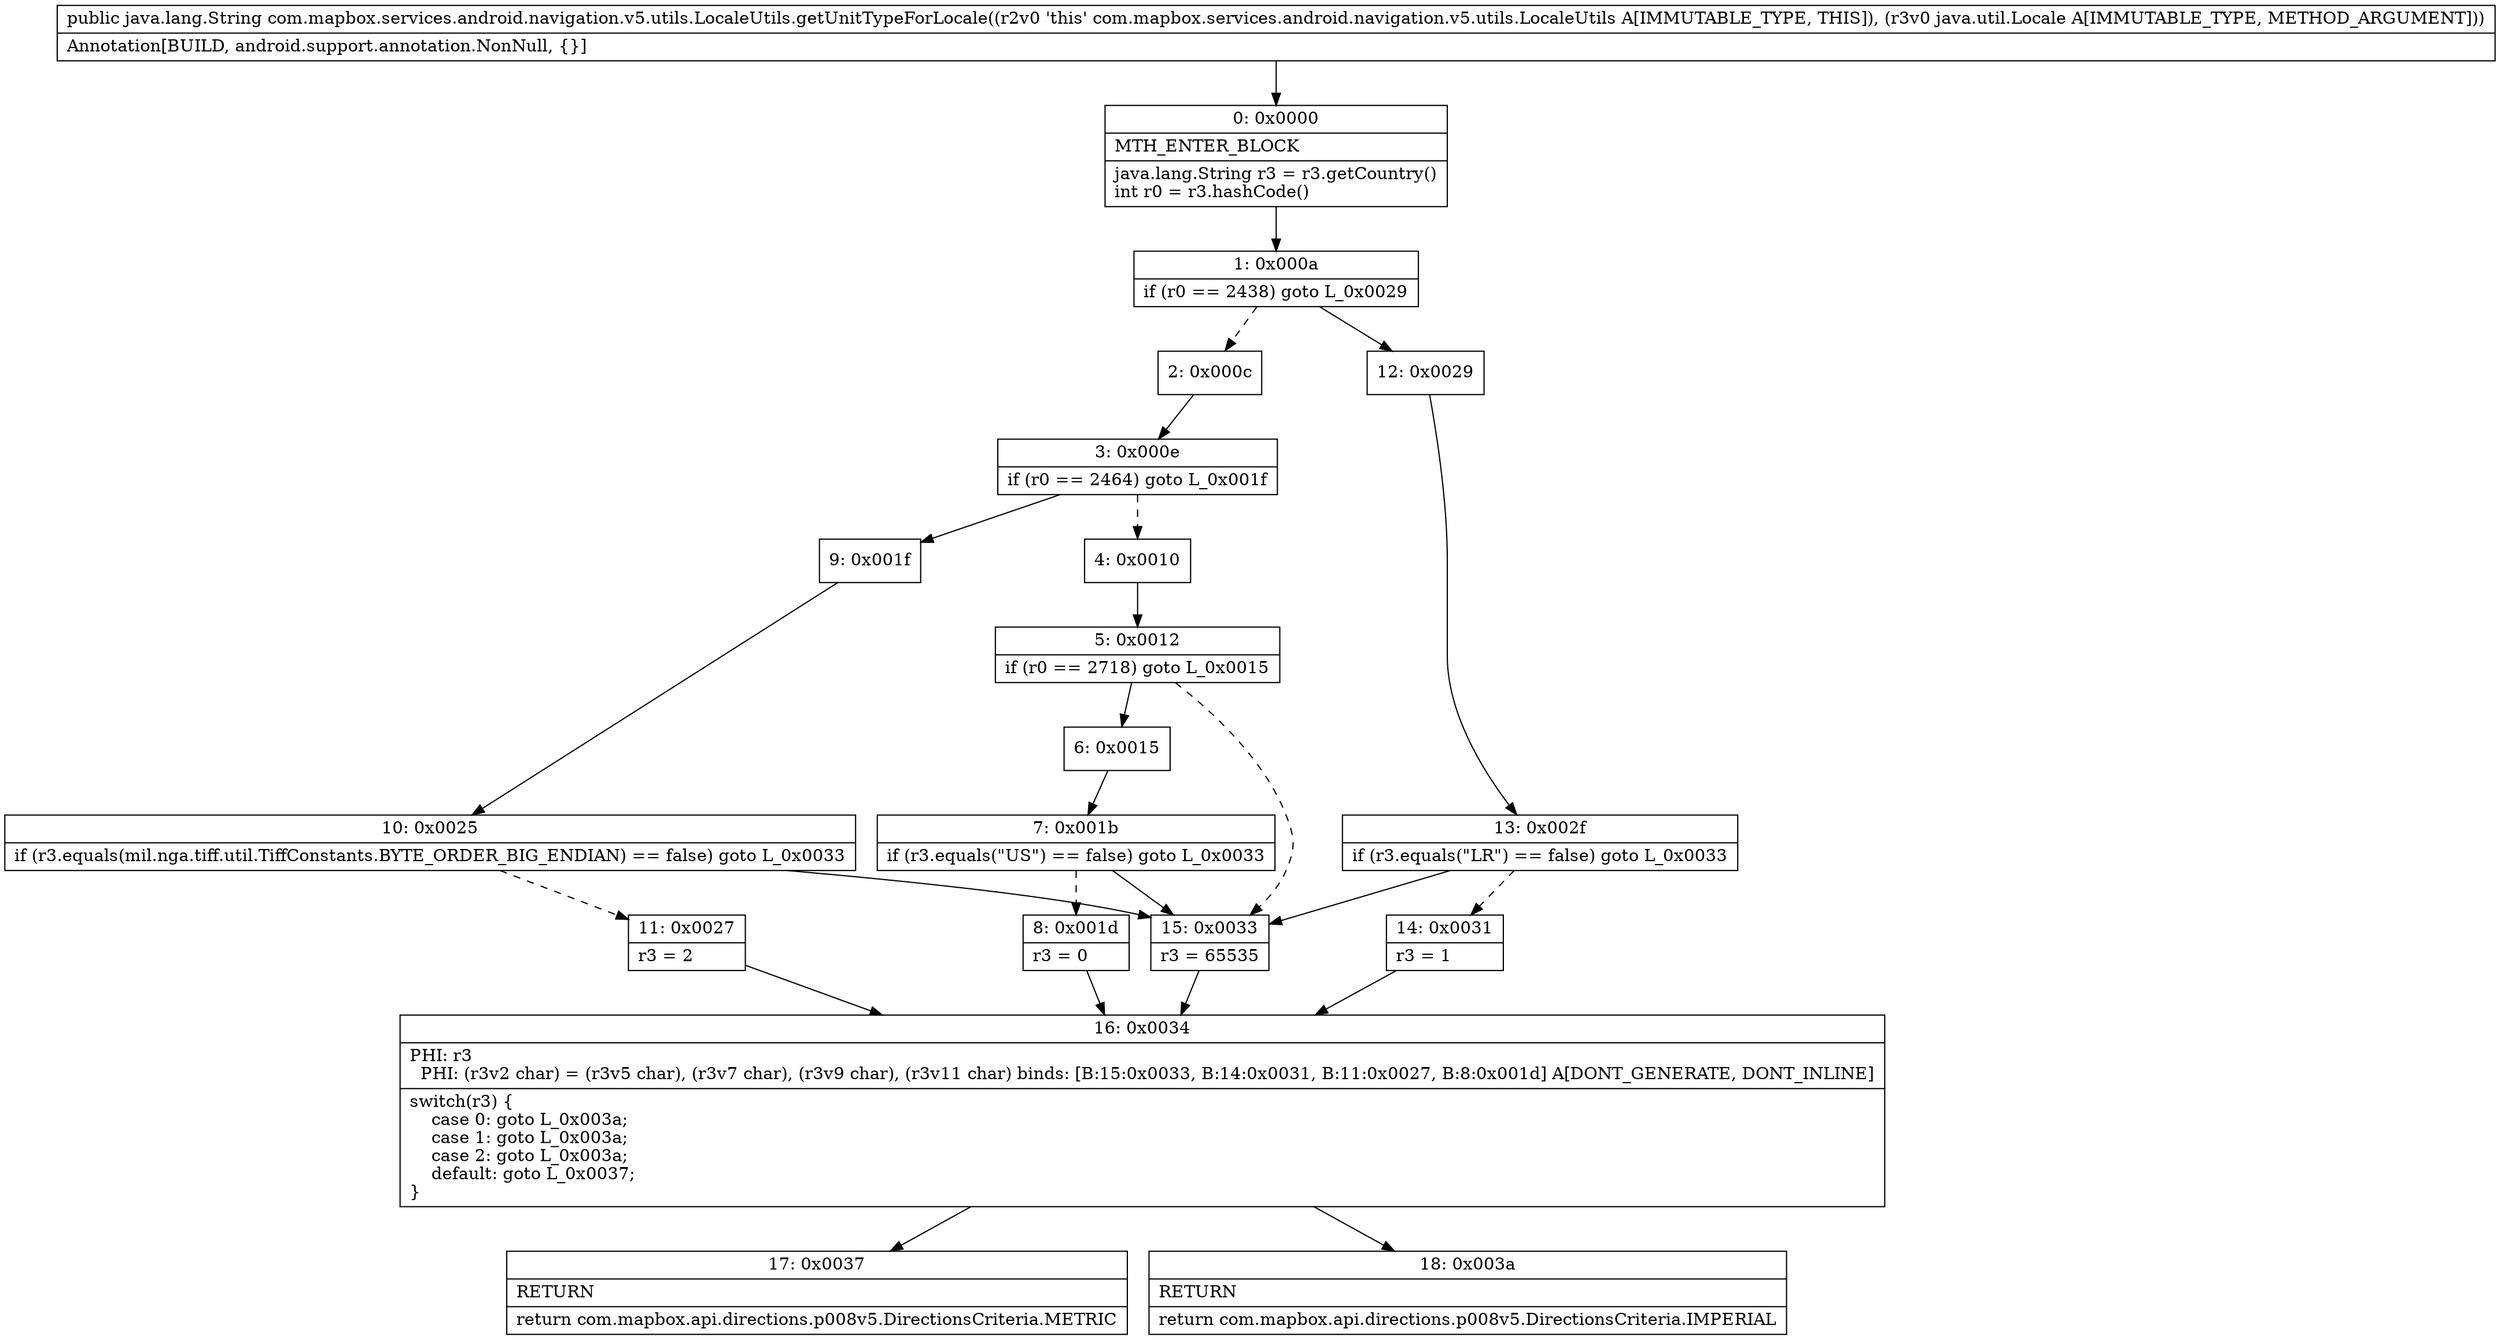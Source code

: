 digraph "CFG forcom.mapbox.services.android.navigation.v5.utils.LocaleUtils.getUnitTypeForLocale(Ljava\/util\/Locale;)Ljava\/lang\/String;" {
Node_0 [shape=record,label="{0\:\ 0x0000|MTH_ENTER_BLOCK\l|java.lang.String r3 = r3.getCountry()\lint r0 = r3.hashCode()\l}"];
Node_1 [shape=record,label="{1\:\ 0x000a|if (r0 == 2438) goto L_0x0029\l}"];
Node_2 [shape=record,label="{2\:\ 0x000c}"];
Node_3 [shape=record,label="{3\:\ 0x000e|if (r0 == 2464) goto L_0x001f\l}"];
Node_4 [shape=record,label="{4\:\ 0x0010}"];
Node_5 [shape=record,label="{5\:\ 0x0012|if (r0 == 2718) goto L_0x0015\l}"];
Node_6 [shape=record,label="{6\:\ 0x0015}"];
Node_7 [shape=record,label="{7\:\ 0x001b|if (r3.equals(\"US\") == false) goto L_0x0033\l}"];
Node_8 [shape=record,label="{8\:\ 0x001d|r3 = 0\l}"];
Node_9 [shape=record,label="{9\:\ 0x001f}"];
Node_10 [shape=record,label="{10\:\ 0x0025|if (r3.equals(mil.nga.tiff.util.TiffConstants.BYTE_ORDER_BIG_ENDIAN) == false) goto L_0x0033\l}"];
Node_11 [shape=record,label="{11\:\ 0x0027|r3 = 2\l}"];
Node_12 [shape=record,label="{12\:\ 0x0029}"];
Node_13 [shape=record,label="{13\:\ 0x002f|if (r3.equals(\"LR\") == false) goto L_0x0033\l}"];
Node_14 [shape=record,label="{14\:\ 0x0031|r3 = 1\l}"];
Node_15 [shape=record,label="{15\:\ 0x0033|r3 = 65535\l}"];
Node_16 [shape=record,label="{16\:\ 0x0034|PHI: r3 \l  PHI: (r3v2 char) = (r3v5 char), (r3v7 char), (r3v9 char), (r3v11 char) binds: [B:15:0x0033, B:14:0x0031, B:11:0x0027, B:8:0x001d] A[DONT_GENERATE, DONT_INLINE]\l|switch(r3) \{\l    case 0: goto L_0x003a;\l    case 1: goto L_0x003a;\l    case 2: goto L_0x003a;\l    default: goto L_0x0037;\l\}\l}"];
Node_17 [shape=record,label="{17\:\ 0x0037|RETURN\l|return com.mapbox.api.directions.p008v5.DirectionsCriteria.METRIC\l}"];
Node_18 [shape=record,label="{18\:\ 0x003a|RETURN\l|return com.mapbox.api.directions.p008v5.DirectionsCriteria.IMPERIAL\l}"];
MethodNode[shape=record,label="{public java.lang.String com.mapbox.services.android.navigation.v5.utils.LocaleUtils.getUnitTypeForLocale((r2v0 'this' com.mapbox.services.android.navigation.v5.utils.LocaleUtils A[IMMUTABLE_TYPE, THIS]), (r3v0 java.util.Locale A[IMMUTABLE_TYPE, METHOD_ARGUMENT]))  | Annotation[BUILD, android.support.annotation.NonNull, \{\}]\l}"];
MethodNode -> Node_0;
Node_0 -> Node_1;
Node_1 -> Node_2[style=dashed];
Node_1 -> Node_12;
Node_2 -> Node_3;
Node_3 -> Node_4[style=dashed];
Node_3 -> Node_9;
Node_4 -> Node_5;
Node_5 -> Node_6;
Node_5 -> Node_15[style=dashed];
Node_6 -> Node_7;
Node_7 -> Node_8[style=dashed];
Node_7 -> Node_15;
Node_8 -> Node_16;
Node_9 -> Node_10;
Node_10 -> Node_11[style=dashed];
Node_10 -> Node_15;
Node_11 -> Node_16;
Node_12 -> Node_13;
Node_13 -> Node_14[style=dashed];
Node_13 -> Node_15;
Node_14 -> Node_16;
Node_15 -> Node_16;
Node_16 -> Node_17;
Node_16 -> Node_18;
}

